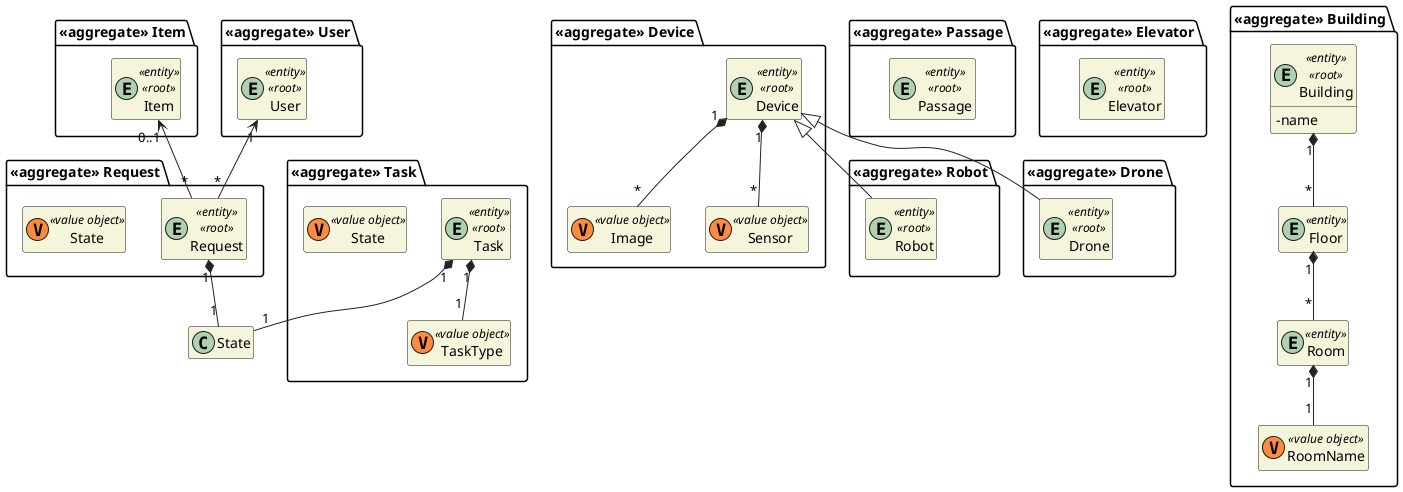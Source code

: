 @startuml dm

skinparam classAttributeIconSize 0
hide empty attributes
hide empty methods
skinparam classBackgroundColor beige
skinparam ArrowColor #222222

package "<<aggregate>> Robot" {
  entity Robot <<entity>> <<root>> { }
}

package "<<aggregate>> Drone" {
  entity Drone <<entity>> <<root>> { }
}

package "<<aggregate>> Device" {
  entity Device <<entity>> <<root>> { }

  class Image <<(V,#FF8B40) value object>> {}
  class Sensor <<(V,#FF8B40) value object>> {}
}

Device "1" *-- "*" Image
Device "1" *-- "*" Sensor

Device <|-- Robot
Device <|-- Drone

package "<<aggregate>> Passage" {
  entity Passage <<entity>> <<root>> { }
}

package "<<aggregate>> Elevator" {
  entity Elevator <<entity>> <<root>> { }
}

package "<<aggregate>> Building" {
  entity Building <<entity>> <<root>> {
    - name
  }

  entity Floor <<entity>> { }
  entity Room <<entity>> { }

  class RoomName <<(V,#FF8B40) value object>> {}
}

Building "1" *-- "*" Floor
Floor "1" *-- "*" Room
Room "1" *-- "1" RoomName

package "<<aggregate>> Request" {
  entity Request <<entity>> <<root>> { }

  class State <<(V,#FF8B40) value object>> {}
}

package "<<aggregate>> Task" {
  entity Task <<entity>> <<root>> { }

  class State <<(V,#FF8B40) value object>> {}
  class TaskType <<(V,#FF8B40) value object>> {}
}

Task "1" *-- "1" State
Task "1" *-- "1" TaskType

package "<<aggregate>> Item" {
  entity Item <<entity>> <<root>> { }
}

Request "1" *-- "1" State
Item "0..1" <-- "*" Request

package "<<aggregate>> User" {
  entity User <<entity>> <<root>> { }
}

User "1" <-- "*" Request

@enduml
